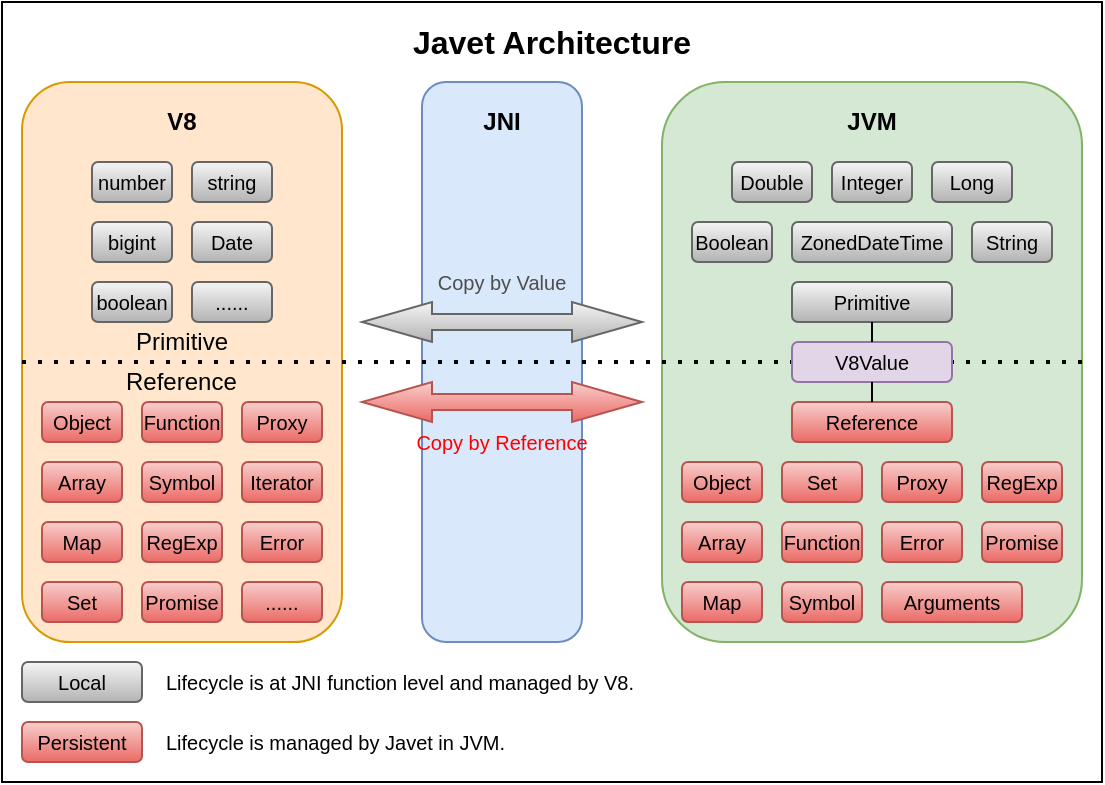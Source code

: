 <mxfile version="14.1.8" type="device"><diagram id="CHu1ZlpHBPhQGemirXZb" name="Page-1"><mxGraphModel dx="1436" dy="1016" grid="1" gridSize="10" guides="1" tooltips="1" connect="1" arrows="1" fold="1" page="1" pageScale="1" pageWidth="850" pageHeight="1100" math="0" shadow="0"><root><mxCell id="0"/><mxCell id="1" parent="0"/><mxCell id="9jHNQohJ6zs4diYaYj3G-8" value="" style="rounded=0;whiteSpace=wrap;html=1;fontSize=10;" parent="1" vertex="1"><mxGeometry x="30" width="550" height="390" as="geometry"/></mxCell><mxCell id="9jHNQohJ6zs4diYaYj3G-1" value="" style="rounded=1;whiteSpace=wrap;html=1;fillColor=#ffe6cc;strokeColor=#d79b00;" parent="1" vertex="1"><mxGeometry x="40" y="40" width="160" height="280" as="geometry"/></mxCell><mxCell id="9jHNQohJ6zs4diYaYj3G-2" value="V8" style="text;html=1;strokeColor=none;fillColor=none;align=center;verticalAlign=middle;whiteSpace=wrap;rounded=0;fontStyle=1" parent="1" vertex="1"><mxGeometry x="100" y="50" width="40" height="20" as="geometry"/></mxCell><mxCell id="9jHNQohJ6zs4diYaYj3G-3" value="" style="rounded=1;whiteSpace=wrap;html=1;fillColor=#dae8fc;strokeColor=#6c8ebf;" parent="1" vertex="1"><mxGeometry x="240" y="40" width="80" height="280" as="geometry"/></mxCell><mxCell id="9jHNQohJ6zs4diYaYj3G-4" value="JNI" style="text;html=1;strokeColor=none;fillColor=none;align=center;verticalAlign=middle;whiteSpace=wrap;rounded=0;fontStyle=1" parent="1" vertex="1"><mxGeometry x="260" y="50" width="40" height="20" as="geometry"/></mxCell><mxCell id="9jHNQohJ6zs4diYaYj3G-5" value="" style="rounded=1;whiteSpace=wrap;html=1;fillColor=#d5e8d4;strokeColor=#82b366;" parent="1" vertex="1"><mxGeometry x="360" y="40" width="210" height="280" as="geometry"/></mxCell><mxCell id="9jHNQohJ6zs4diYaYj3G-6" value="JVM" style="text;html=1;strokeColor=none;fillColor=none;align=center;verticalAlign=middle;whiteSpace=wrap;rounded=0;fontStyle=1" parent="1" vertex="1"><mxGeometry x="445" y="50" width="40" height="20" as="geometry"/></mxCell><mxCell id="9jHNQohJ6zs4diYaYj3G-9" value="Javet Architecture" style="text;html=1;strokeColor=none;fillColor=none;align=center;verticalAlign=middle;whiteSpace=wrap;rounded=0;fontStyle=1;fontSize=16;" parent="1" vertex="1"><mxGeometry x="40" y="10" width="530" height="20" as="geometry"/></mxCell><mxCell id="9jHNQohJ6zs4diYaYj3G-10" value="" style="endArrow=none;dashed=1;html=1;dashPattern=1 3;strokeWidth=2;fontSize=16;entryX=1;entryY=0.5;entryDx=0;entryDy=0;exitX=0;exitY=0.5;exitDx=0;exitDy=0;" parent="1" source="9jHNQohJ6zs4diYaYj3G-1" target="9jHNQohJ6zs4diYaYj3G-5" edge="1"><mxGeometry width="50" height="50" relative="1" as="geometry"><mxPoint x="50" y="180" as="sourcePoint"/><mxPoint x="100" y="130" as="targetPoint"/></mxGeometry></mxCell><mxCell id="9jHNQohJ6zs4diYaYj3G-12" value="Primitive" style="text;html=1;strokeColor=none;fillColor=none;align=center;verticalAlign=middle;whiteSpace=wrap;rounded=0;" parent="1" vertex="1"><mxGeometry x="90" y="160" width="60" height="20" as="geometry"/></mxCell><mxCell id="9jHNQohJ6zs4diYaYj3G-13" value="Reference" style="text;html=1;strokeColor=none;fillColor=none;align=left;verticalAlign=middle;whiteSpace=wrap;rounded=0;" parent="1" vertex="1"><mxGeometry x="90" y="180" width="60" height="20" as="geometry"/></mxCell><mxCell id="9jHNQohJ6zs4diYaYj3G-14" value="Local" style="rounded=1;whiteSpace=wrap;html=1;fontSize=10;align=center;fillColor=#f5f5f5;strokeColor=#666666;gradientColor=#b3b3b3;" parent="1" vertex="1"><mxGeometry x="40" y="330" width="60" height="20" as="geometry"/></mxCell><mxCell id="9jHNQohJ6zs4diYaYj3G-15" value="Persistent" style="rounded=1;whiteSpace=wrap;html=1;fontSize=10;align=center;gradientColor=#ea6b66;fillColor=#f8cecc;strokeColor=#b85450;" parent="1" vertex="1"><mxGeometry x="40" y="360" width="60" height="20" as="geometry"/></mxCell><mxCell id="9jHNQohJ6zs4diYaYj3G-16" value="number" style="rounded=1;whiteSpace=wrap;html=1;fontSize=10;align=center;fillColor=#f5f5f5;strokeColor=#666666;gradientColor=#b3b3b3;" parent="1" vertex="1"><mxGeometry x="75" y="80" width="40" height="20" as="geometry"/></mxCell><mxCell id="9jHNQohJ6zs4diYaYj3G-17" value="bigint" style="rounded=1;whiteSpace=wrap;html=1;fontSize=10;align=center;fillColor=#f5f5f5;strokeColor=#666666;gradientColor=#b3b3b3;" parent="1" vertex="1"><mxGeometry x="75" y="110" width="40" height="20" as="geometry"/></mxCell><mxCell id="9jHNQohJ6zs4diYaYj3G-18" value="boolean" style="rounded=1;whiteSpace=wrap;html=1;fontSize=10;align=center;fillColor=#f5f5f5;strokeColor=#666666;gradientColor=#b3b3b3;" parent="1" vertex="1"><mxGeometry x="75" y="140" width="40" height="20" as="geometry"/></mxCell><mxCell id="9jHNQohJ6zs4diYaYj3G-19" value="string" style="rounded=1;whiteSpace=wrap;html=1;fontSize=10;align=center;fillColor=#f5f5f5;strokeColor=#666666;gradientColor=#b3b3b3;" parent="1" vertex="1"><mxGeometry x="125" y="80" width="40" height="20" as="geometry"/></mxCell><mxCell id="9jHNQohJ6zs4diYaYj3G-20" value="Date" style="rounded=1;whiteSpace=wrap;html=1;fontSize=10;align=center;fillColor=#f5f5f5;strokeColor=#666666;gradientColor=#b3b3b3;" parent="1" vertex="1"><mxGeometry x="125" y="110" width="40" height="20" as="geometry"/></mxCell><mxCell id="9jHNQohJ6zs4diYaYj3G-21" value="......" style="rounded=1;whiteSpace=wrap;html=1;fontSize=10;align=center;fillColor=#f5f5f5;strokeColor=#666666;gradientColor=#b3b3b3;" parent="1" vertex="1"><mxGeometry x="125" y="140" width="40" height="20" as="geometry"/></mxCell><mxCell id="9jHNQohJ6zs4diYaYj3G-22" value="Object" style="rounded=1;whiteSpace=wrap;html=1;fontSize=10;align=center;gradientColor=#ea6b66;fillColor=#f8cecc;strokeColor=#b85450;" parent="1" vertex="1"><mxGeometry x="50" y="200" width="40" height="20" as="geometry"/></mxCell><mxCell id="9jHNQohJ6zs4diYaYj3G-23" value="Array" style="rounded=1;whiteSpace=wrap;html=1;fontSize=10;align=center;gradientColor=#ea6b66;fillColor=#f8cecc;strokeColor=#b85450;" parent="1" vertex="1"><mxGeometry x="50" y="230" width="40" height="20" as="geometry"/></mxCell><mxCell id="9jHNQohJ6zs4diYaYj3G-24" value="Map" style="rounded=1;whiteSpace=wrap;html=1;fontSize=10;align=center;gradientColor=#ea6b66;fillColor=#f8cecc;strokeColor=#b85450;" parent="1" vertex="1"><mxGeometry x="50" y="260" width="40" height="20" as="geometry"/></mxCell><mxCell id="9jHNQohJ6zs4diYaYj3G-25" value="Set" style="rounded=1;whiteSpace=wrap;html=1;fontSize=10;align=center;gradientColor=#ea6b66;fillColor=#f8cecc;strokeColor=#b85450;" parent="1" vertex="1"><mxGeometry x="50" y="290" width="40" height="20" as="geometry"/></mxCell><mxCell id="9jHNQohJ6zs4diYaYj3G-26" value="Function" style="rounded=1;whiteSpace=wrap;html=1;fontSize=10;align=center;gradientColor=#ea6b66;fillColor=#f8cecc;strokeColor=#b85450;" parent="1" vertex="1"><mxGeometry x="100" y="200" width="40" height="20" as="geometry"/></mxCell><mxCell id="9jHNQohJ6zs4diYaYj3G-27" value="Symbol" style="rounded=1;whiteSpace=wrap;html=1;fontSize=10;align=center;gradientColor=#ea6b66;fillColor=#f8cecc;strokeColor=#b85450;" parent="1" vertex="1"><mxGeometry x="100" y="230" width="40" height="20" as="geometry"/></mxCell><mxCell id="9jHNQohJ6zs4diYaYj3G-28" value="RegExp" style="rounded=1;whiteSpace=wrap;html=1;fontSize=10;align=center;gradientColor=#ea6b66;fillColor=#f8cecc;strokeColor=#b85450;" parent="1" vertex="1"><mxGeometry x="100" y="260" width="40" height="20" as="geometry"/></mxCell><mxCell id="9jHNQohJ6zs4diYaYj3G-29" value="Promise" style="rounded=1;whiteSpace=wrap;html=1;fontSize=10;align=center;gradientColor=#ea6b66;fillColor=#f8cecc;strokeColor=#b85450;" parent="1" vertex="1"><mxGeometry x="100" y="290" width="40" height="20" as="geometry"/></mxCell><mxCell id="9jHNQohJ6zs4diYaYj3G-30" value="Proxy" style="rounded=1;whiteSpace=wrap;html=1;fontSize=10;align=center;gradientColor=#ea6b66;fillColor=#f8cecc;strokeColor=#b85450;" parent="1" vertex="1"><mxGeometry x="150" y="200" width="40" height="20" as="geometry"/></mxCell><mxCell id="9jHNQohJ6zs4diYaYj3G-31" value="Iterator" style="rounded=1;whiteSpace=wrap;html=1;fontSize=10;align=center;gradientColor=#ea6b66;fillColor=#f8cecc;strokeColor=#b85450;" parent="1" vertex="1"><mxGeometry x="150" y="230" width="40" height="20" as="geometry"/></mxCell><mxCell id="9jHNQohJ6zs4diYaYj3G-33" value="Error" style="rounded=1;whiteSpace=wrap;html=1;fontSize=10;align=center;gradientColor=#ea6b66;fillColor=#f8cecc;strokeColor=#b85450;" parent="1" vertex="1"><mxGeometry x="150" y="260" width="40" height="20" as="geometry"/></mxCell><mxCell id="9jHNQohJ6zs4diYaYj3G-34" value="Lifecycle is at JNI function level and managed by V8." style="text;html=1;strokeColor=none;fillColor=none;align=left;verticalAlign=middle;whiteSpace=wrap;rounded=0;fontSize=10;" parent="1" vertex="1"><mxGeometry x="110" y="330" width="250" height="20" as="geometry"/></mxCell><mxCell id="9jHNQohJ6zs4diYaYj3G-35" value="Lifecycle is managed by Javet in JVM." style="text;html=1;strokeColor=none;fillColor=none;align=left;verticalAlign=middle;whiteSpace=wrap;rounded=0;fontSize=10;" parent="1" vertex="1"><mxGeometry x="110" y="360" width="250" height="20" as="geometry"/></mxCell><mxCell id="9jHNQohJ6zs4diYaYj3G-37" value="" style="html=1;shadow=0;dashed=0;align=center;verticalAlign=middle;shape=mxgraph.arrows2.twoWayArrow;dy=0.6;dx=35;fontSize=10;gradientColor=#b3b3b3;fillColor=#f5f5f5;strokeColor=#666666;" parent="1" vertex="1"><mxGeometry x="210" y="150" width="140" height="20" as="geometry"/></mxCell><mxCell id="9jHNQohJ6zs4diYaYj3G-38" value="Copy by Value" style="text;html=1;strokeColor=none;fillColor=none;align=center;verticalAlign=middle;whiteSpace=wrap;rounded=0;fontSize=10;fontColor=#4D4D4D;" parent="1" vertex="1"><mxGeometry x="210" y="130" width="140" height="20" as="geometry"/></mxCell><mxCell id="9jHNQohJ6zs4diYaYj3G-39" value="" style="html=1;shadow=0;dashed=0;align=center;verticalAlign=middle;shape=mxgraph.arrows2.twoWayArrow;dy=0.6;dx=35;fontSize=10;gradientColor=#ea6b66;fillColor=#f8cecc;strokeColor=#b85450;" parent="1" vertex="1"><mxGeometry x="210" y="190" width="140" height="20" as="geometry"/></mxCell><mxCell id="9jHNQohJ6zs4diYaYj3G-40" value="Copy by Reference" style="text;html=1;strokeColor=none;fillColor=none;align=center;verticalAlign=middle;whiteSpace=wrap;rounded=0;fontSize=10;fontColor=#FF0000;" parent="1" vertex="1"><mxGeometry x="210" y="210" width="140" height="20" as="geometry"/></mxCell><mxCell id="9jHNQohJ6zs4diYaYj3G-41" value="V8Value" style="rounded=1;whiteSpace=wrap;html=1;fontSize=10;align=center;fillColor=#e1d5e7;strokeColor=#9673a6;" parent="1" vertex="1"><mxGeometry x="425" y="170" width="80" height="20" as="geometry"/></mxCell><mxCell id="9jHNQohJ6zs4diYaYj3G-43" value="Primitive" style="rounded=1;whiteSpace=wrap;html=1;fontSize=10;align=center;fillColor=#f5f5f5;strokeColor=#666666;gradientColor=#b3b3b3;" parent="1" vertex="1"><mxGeometry x="425" y="140" width="80" height="20" as="geometry"/></mxCell><mxCell id="9jHNQohJ6zs4diYaYj3G-44" value="Reference" style="rounded=1;whiteSpace=wrap;html=1;fontSize=10;align=center;fillColor=#f8cecc;strokeColor=#b85450;gradientColor=#ea6b66;" parent="1" vertex="1"><mxGeometry x="425" y="200" width="80" height="20" as="geometry"/></mxCell><mxCell id="9jHNQohJ6zs4diYaYj3G-45" value="" style="endArrow=none;html=1;fontSize=10;fontColor=#4D4D4D;" parent="1" source="9jHNQohJ6zs4diYaYj3G-41" edge="1"><mxGeometry width="50" height="50" relative="1" as="geometry"><mxPoint x="415" y="210" as="sourcePoint"/><mxPoint x="465" y="160" as="targetPoint"/></mxGeometry></mxCell><mxCell id="9jHNQohJ6zs4diYaYj3G-47" value="" style="endArrow=none;html=1;fontSize=10;fontColor=#4D4D4D;entryX=0.5;entryY=0;entryDx=0;entryDy=0;exitX=0.5;exitY=1;exitDx=0;exitDy=0;" parent="1" source="9jHNQohJ6zs4diYaYj3G-41" target="9jHNQohJ6zs4diYaYj3G-44" edge="1"><mxGeometry width="50" height="50" relative="1" as="geometry"><mxPoint x="255" y="250" as="sourcePoint"/><mxPoint x="305" y="200" as="targetPoint"/></mxGeometry></mxCell><mxCell id="9jHNQohJ6zs4diYaYj3G-48" value="Boolean" style="rounded=1;whiteSpace=wrap;html=1;fontSize=10;align=center;fillColor=#f5f5f5;strokeColor=#666666;gradientColor=#b3b3b3;" parent="1" vertex="1"><mxGeometry x="375" y="110" width="40" height="20" as="geometry"/></mxCell><mxCell id="9jHNQohJ6zs4diYaYj3G-49" value="Double" style="rounded=1;whiteSpace=wrap;html=1;fontSize=10;align=center;fillColor=#f5f5f5;strokeColor=#666666;gradientColor=#b3b3b3;" parent="1" vertex="1"><mxGeometry x="395" y="80" width="40" height="20" as="geometry"/></mxCell><mxCell id="9jHNQohJ6zs4diYaYj3G-50" value="Integer" style="rounded=1;whiteSpace=wrap;html=1;fontSize=10;align=center;fillColor=#f5f5f5;strokeColor=#666666;gradientColor=#b3b3b3;" parent="1" vertex="1"><mxGeometry x="445" y="80" width="40" height="20" as="geometry"/></mxCell><mxCell id="9jHNQohJ6zs4diYaYj3G-51" value="Long" style="rounded=1;whiteSpace=wrap;html=1;fontSize=10;align=center;fillColor=#f5f5f5;strokeColor=#666666;gradientColor=#b3b3b3;" parent="1" vertex="1"><mxGeometry x="495" y="80" width="40" height="20" as="geometry"/></mxCell><mxCell id="9jHNQohJ6zs4diYaYj3G-52" value="String" style="rounded=1;whiteSpace=wrap;html=1;fontSize=10;align=center;fillColor=#f5f5f5;strokeColor=#666666;gradientColor=#b3b3b3;" parent="1" vertex="1"><mxGeometry x="515" y="110" width="40" height="20" as="geometry"/></mxCell><mxCell id="9jHNQohJ6zs4diYaYj3G-53" value="ZonedDateTime" style="rounded=1;whiteSpace=wrap;html=1;fontSize=10;align=center;fillColor=#f5f5f5;strokeColor=#666666;gradientColor=#b3b3b3;" parent="1" vertex="1"><mxGeometry x="425" y="110" width="80" height="20" as="geometry"/></mxCell><mxCell id="9jHNQohJ6zs4diYaYj3G-60" value="Object" style="rounded=1;whiteSpace=wrap;html=1;fontSize=10;align=center;gradientColor=#ea6b66;fillColor=#f8cecc;strokeColor=#b85450;" parent="1" vertex="1"><mxGeometry x="370" y="230" width="40" height="20" as="geometry"/></mxCell><mxCell id="9jHNQohJ6zs4diYaYj3G-61" value="Array" style="rounded=1;whiteSpace=wrap;html=1;fontSize=10;align=center;gradientColor=#ea6b66;fillColor=#f8cecc;strokeColor=#b85450;" parent="1" vertex="1"><mxGeometry x="370" y="260" width="40" height="20" as="geometry"/></mxCell><mxCell id="9jHNQohJ6zs4diYaYj3G-62" value="Map" style="rounded=1;whiteSpace=wrap;html=1;fontSize=10;align=center;gradientColor=#ea6b66;fillColor=#f8cecc;strokeColor=#b85450;" parent="1" vertex="1"><mxGeometry x="370" y="290" width="40" height="20" as="geometry"/></mxCell><mxCell id="9jHNQohJ6zs4diYaYj3G-63" value="Set" style="rounded=1;whiteSpace=wrap;html=1;fontSize=10;align=center;gradientColor=#ea6b66;fillColor=#f8cecc;strokeColor=#b85450;" parent="1" vertex="1"><mxGeometry x="420" y="230" width="40" height="20" as="geometry"/></mxCell><mxCell id="9jHNQohJ6zs4diYaYj3G-64" value="......" style="rounded=1;whiteSpace=wrap;html=1;fontSize=10;align=center;gradientColor=#ea6b66;fillColor=#f8cecc;strokeColor=#b85450;" parent="1" vertex="1"><mxGeometry x="150" y="290" width="40" height="20" as="geometry"/></mxCell><mxCell id="9jHNQohJ6zs4diYaYj3G-65" value="Function" style="rounded=1;whiteSpace=wrap;html=1;fontSize=10;align=center;gradientColor=#ea6b66;fillColor=#f8cecc;strokeColor=#b85450;" parent="1" vertex="1"><mxGeometry x="420" y="260" width="40" height="20" as="geometry"/></mxCell><mxCell id="9jHNQohJ6zs4diYaYj3G-66" value="Symbol" style="rounded=1;whiteSpace=wrap;html=1;fontSize=10;align=center;gradientColor=#ea6b66;fillColor=#f8cecc;strokeColor=#b85450;" parent="1" vertex="1"><mxGeometry x="420" y="290" width="40" height="20" as="geometry"/></mxCell><mxCell id="9jHNQohJ6zs4diYaYj3G-67" value="Promise" style="rounded=1;whiteSpace=wrap;html=1;fontSize=10;align=center;gradientColor=#ea6b66;fillColor=#f8cecc;strokeColor=#b85450;" parent="1" vertex="1"><mxGeometry x="520" y="260" width="40" height="20" as="geometry"/></mxCell><mxCell id="9jHNQohJ6zs4diYaYj3G-68" value="Proxy" style="rounded=1;whiteSpace=wrap;html=1;fontSize=10;align=center;gradientColor=#ea6b66;fillColor=#f8cecc;strokeColor=#b85450;" parent="1" vertex="1"><mxGeometry x="470" y="230" width="40" height="20" as="geometry"/></mxCell><mxCell id="9jHNQohJ6zs4diYaYj3G-69" value="Error" style="rounded=1;whiteSpace=wrap;html=1;fontSize=10;align=center;gradientColor=#ea6b66;fillColor=#f8cecc;strokeColor=#b85450;" parent="1" vertex="1"><mxGeometry x="470" y="260" width="40" height="20" as="geometry"/></mxCell><mxCell id="9jHNQohJ6zs4diYaYj3G-70" value="RegExp" style="rounded=1;whiteSpace=wrap;html=1;fontSize=10;align=center;gradientColor=#ea6b66;fillColor=#f8cecc;strokeColor=#b85450;" parent="1" vertex="1"><mxGeometry x="520" y="230" width="40" height="20" as="geometry"/></mxCell><mxCell id="9jHNQohJ6zs4diYaYj3G-71" value="Arguments" style="rounded=1;whiteSpace=wrap;html=1;fontSize=10;align=center;gradientColor=#ea6b66;fillColor=#f8cecc;strokeColor=#b85450;" parent="1" vertex="1"><mxGeometry x="470" y="290" width="70" height="20" as="geometry"/></mxCell></root></mxGraphModel></diagram></mxfile>
